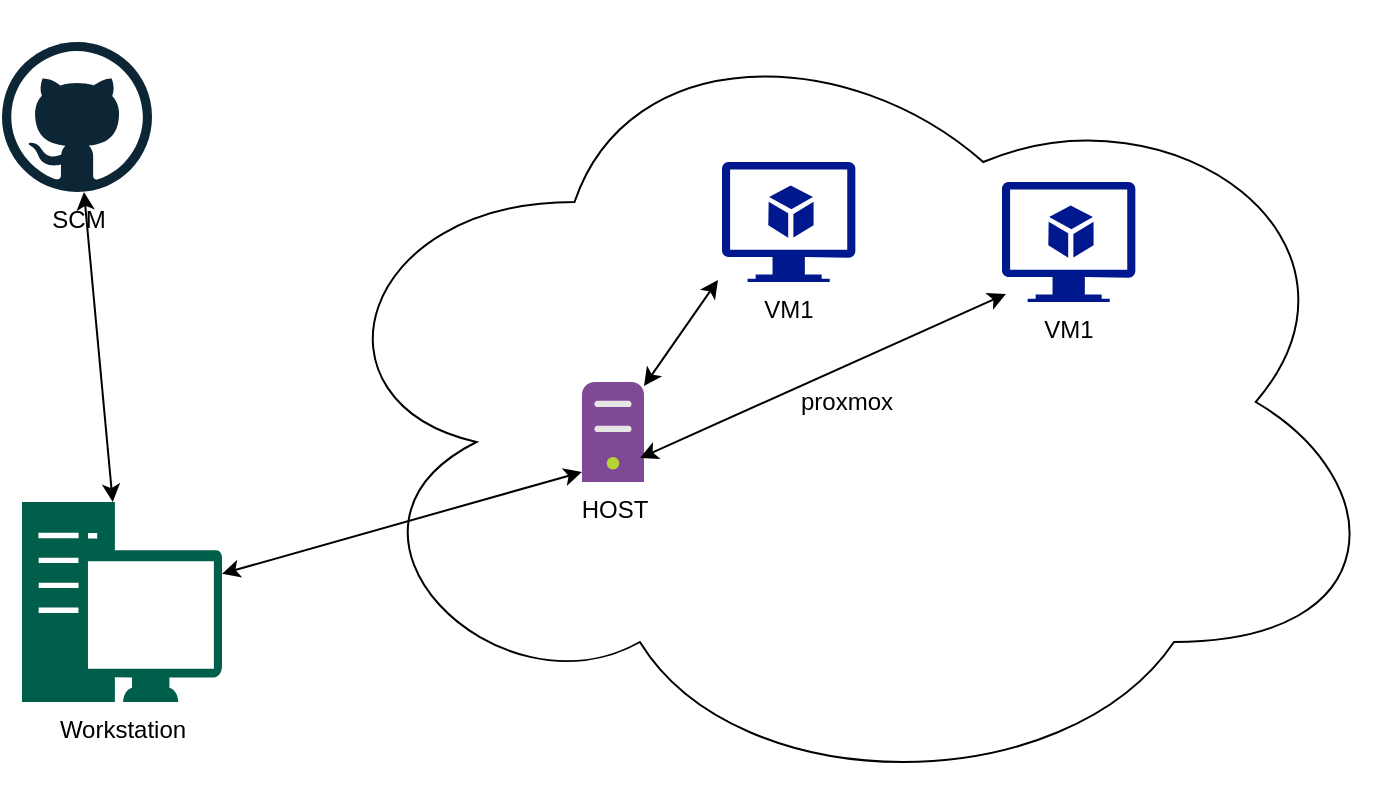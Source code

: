 <mxfile version="24.7.17">
  <diagram name="Page-1" id="822b0af5-4adb-64df-f703-e8dfc1f81529">
    <mxGraphModel dx="1379" dy="903" grid="1" gridSize="10" guides="1" tooltips="1" connect="1" arrows="1" fold="1" page="1" pageScale="1" pageWidth="1100" pageHeight="850" background="none" math="0" shadow="0">
      <root>
        <mxCell id="0" />
        <mxCell id="1" parent="0" />
        <mxCell id="JcZX-XEoftpdGkfw0eMo-1" value="SCM" style="dashed=0;outlineConnect=0;html=1;align=center;labelPosition=center;verticalLabelPosition=bottom;verticalAlign=top;shape=mxgraph.weblogos.github" vertex="1" parent="1">
          <mxGeometry x="250" y="245" width="75" height="75" as="geometry" />
        </mxCell>
        <mxCell id="JcZX-XEoftpdGkfw0eMo-3" value="proxmox" style="ellipse;shape=cloud;whiteSpace=wrap;html=1;" vertex="1" parent="1">
          <mxGeometry x="400" y="225" width="545" height="400" as="geometry" />
        </mxCell>
        <mxCell id="JcZX-XEoftpdGkfw0eMo-4" value="VM1" style="sketch=0;aspect=fixed;pointerEvents=1;shadow=0;dashed=0;html=1;strokeColor=none;labelPosition=center;verticalLabelPosition=bottom;verticalAlign=top;align=center;fillColor=#00188D;shape=mxgraph.azure.virtual_machine_feature" vertex="1" parent="1">
          <mxGeometry x="610" y="305" width="66.67" height="60" as="geometry" />
        </mxCell>
        <mxCell id="JcZX-XEoftpdGkfw0eMo-6" value="VM1" style="sketch=0;aspect=fixed;pointerEvents=1;shadow=0;dashed=0;html=1;strokeColor=none;labelPosition=center;verticalLabelPosition=bottom;verticalAlign=top;align=center;fillColor=#00188D;shape=mxgraph.azure.virtual_machine_feature" vertex="1" parent="1">
          <mxGeometry x="750" y="315" width="66.67" height="60" as="geometry" />
        </mxCell>
        <mxCell id="JcZX-XEoftpdGkfw0eMo-7" value="HOST" style="image;sketch=0;aspect=fixed;html=1;points=[];align=center;fontSize=12;image=img/lib/mscae/Non_Azure_Machine.svg;" vertex="1" parent="1">
          <mxGeometry x="540" y="415" width="31" height="50" as="geometry" />
        </mxCell>
        <mxCell id="JcZX-XEoftpdGkfw0eMo-12" value="" style="endArrow=classic;startArrow=classic;html=1;rounded=0;entryX=-0.03;entryY=0.983;entryDx=0;entryDy=0;entryPerimeter=0;exitX=1;exitY=0.04;exitDx=0;exitDy=0;exitPerimeter=0;" edge="1" parent="1" source="JcZX-XEoftpdGkfw0eMo-7" target="JcZX-XEoftpdGkfw0eMo-4">
          <mxGeometry width="50" height="50" relative="1" as="geometry">
            <mxPoint x="560" y="415" as="sourcePoint" />
            <mxPoint x="610" y="365" as="targetPoint" />
          </mxGeometry>
        </mxCell>
        <mxCell id="JcZX-XEoftpdGkfw0eMo-15" value="" style="endArrow=classic;startArrow=classic;html=1;rounded=0;exitX=0.935;exitY=0.76;exitDx=0;exitDy=0;exitPerimeter=0;entryX=0.03;entryY=0.933;entryDx=0;entryDy=0;entryPerimeter=0;" edge="1" parent="1" source="JcZX-XEoftpdGkfw0eMo-7" target="JcZX-XEoftpdGkfw0eMo-6">
          <mxGeometry width="50" height="50" relative="1" as="geometry">
            <mxPoint x="600" y="695" as="sourcePoint" />
            <mxPoint x="650" y="645" as="targetPoint" />
          </mxGeometry>
        </mxCell>
        <mxCell id="JcZX-XEoftpdGkfw0eMo-16" value="Workstation" style="sketch=0;pointerEvents=1;shadow=0;dashed=0;html=1;strokeColor=none;fillColor=#005F4B;labelPosition=center;verticalLabelPosition=bottom;verticalAlign=top;align=center;outlineConnect=0;shape=mxgraph.veeam2.workstation;" vertex="1" parent="1">
          <mxGeometry x="260" y="475" width="100" height="100" as="geometry" />
        </mxCell>
        <mxCell id="JcZX-XEoftpdGkfw0eMo-17" value="" style="endArrow=classic;startArrow=classic;html=1;rounded=0;" edge="1" parent="1" source="JcZX-XEoftpdGkfw0eMo-16" target="JcZX-XEoftpdGkfw0eMo-1">
          <mxGeometry width="50" height="50" relative="1" as="geometry">
            <mxPoint x="600" y="395" as="sourcePoint" />
            <mxPoint x="650" y="345" as="targetPoint" />
          </mxGeometry>
        </mxCell>
        <mxCell id="JcZX-XEoftpdGkfw0eMo-18" value="" style="endArrow=classic;startArrow=classic;html=1;rounded=0;entryX=0;entryY=0.9;entryDx=0;entryDy=0;entryPerimeter=0;" edge="1" parent="1" source="JcZX-XEoftpdGkfw0eMo-16" target="JcZX-XEoftpdGkfw0eMo-7">
          <mxGeometry width="50" height="50" relative="1" as="geometry">
            <mxPoint x="600" y="395" as="sourcePoint" />
            <mxPoint x="650" y="345" as="targetPoint" />
          </mxGeometry>
        </mxCell>
      </root>
    </mxGraphModel>
  </diagram>
</mxfile>
